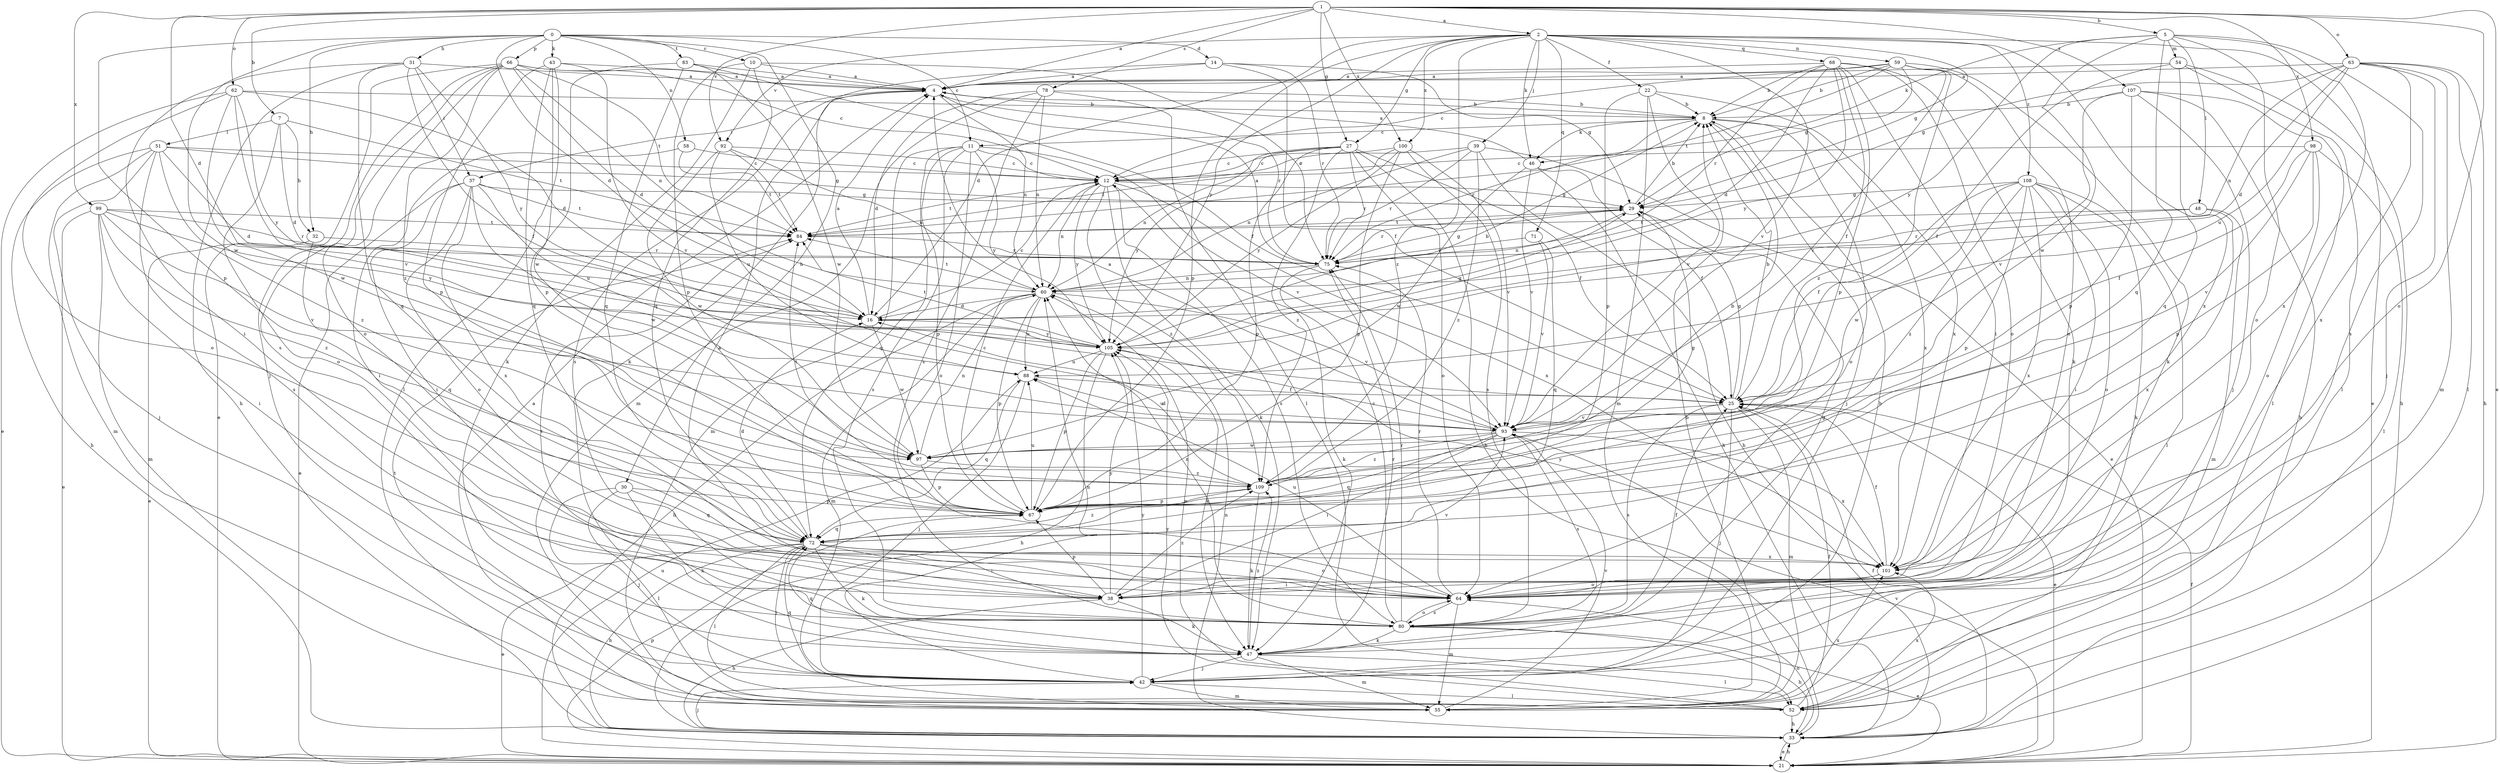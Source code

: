 strict digraph  {
0;
1;
2;
4;
5;
7;
8;
10;
11;
12;
14;
16;
21;
22;
25;
27;
29;
30;
31;
32;
33;
37;
38;
39;
42;
43;
46;
47;
48;
51;
52;
54;
55;
58;
59;
60;
62;
63;
64;
66;
67;
68;
71;
72;
75;
78;
80;
83;
84;
88;
92;
93;
97;
98;
99;
100;
101;
105;
107;
108;
109;
0 -> 10  [label=c];
0 -> 11  [label=c];
0 -> 14  [label=d];
0 -> 16  [label=d];
0 -> 30  [label=h];
0 -> 31  [label=h];
0 -> 32  [label=h];
0 -> 43  [label=k];
0 -> 58  [label=n];
0 -> 66  [label=p];
0 -> 67  [label=p];
0 -> 83  [label=t];
0 -> 97  [label=w];
1 -> 2  [label=a];
1 -> 4  [label=a];
1 -> 5  [label=b];
1 -> 7  [label=b];
1 -> 16  [label=d];
1 -> 21  [label=e];
1 -> 27  [label=g];
1 -> 62  [label=o];
1 -> 63  [label=o];
1 -> 64  [label=o];
1 -> 78  [label=s];
1 -> 92  [label=v];
1 -> 98  [label=x];
1 -> 99  [label=x];
1 -> 100  [label=x];
1 -> 107  [label=z];
2 -> 16  [label=d];
2 -> 21  [label=e];
2 -> 22  [label=f];
2 -> 27  [label=g];
2 -> 29  [label=g];
2 -> 39  [label=j];
2 -> 46  [label=k];
2 -> 59  [label=n];
2 -> 67  [label=p];
2 -> 68  [label=q];
2 -> 71  [label=q];
2 -> 92  [label=v];
2 -> 93  [label=v];
2 -> 100  [label=x];
2 -> 101  [label=x];
2 -> 105  [label=y];
2 -> 108  [label=z];
2 -> 109  [label=z];
4 -> 8  [label=b];
4 -> 37  [label=i];
4 -> 60  [label=n];
4 -> 75  [label=r];
4 -> 80  [label=s];
5 -> 46  [label=k];
5 -> 48  [label=l];
5 -> 54  [label=m];
5 -> 64  [label=o];
5 -> 72  [label=q];
5 -> 80  [label=s];
5 -> 97  [label=w];
5 -> 101  [label=x];
5 -> 105  [label=y];
7 -> 16  [label=d];
7 -> 32  [label=h];
7 -> 51  [label=l];
7 -> 64  [label=o];
7 -> 84  [label=t];
8 -> 11  [label=c];
8 -> 42  [label=j];
8 -> 46  [label=k];
8 -> 64  [label=o];
8 -> 75  [label=r];
8 -> 101  [label=x];
10 -> 4  [label=a];
10 -> 47  [label=k];
10 -> 67  [label=p];
10 -> 72  [label=q];
10 -> 75  [label=r];
11 -> 12  [label=c];
11 -> 55  [label=m];
11 -> 64  [label=o];
11 -> 67  [label=p];
11 -> 72  [label=q];
11 -> 80  [label=s];
11 -> 93  [label=v];
11 -> 105  [label=y];
12 -> 29  [label=g];
12 -> 47  [label=k];
12 -> 60  [label=n];
12 -> 80  [label=s];
12 -> 84  [label=t];
12 -> 101  [label=x];
12 -> 105  [label=y];
12 -> 109  [label=z];
14 -> 4  [label=a];
14 -> 25  [label=f];
14 -> 29  [label=g];
14 -> 47  [label=k];
14 -> 75  [label=r];
16 -> 4  [label=a];
16 -> 12  [label=c];
16 -> 97  [label=w];
16 -> 105  [label=y];
21 -> 25  [label=f];
21 -> 33  [label=h];
21 -> 67  [label=p];
21 -> 88  [label=u];
21 -> 93  [label=v];
22 -> 8  [label=b];
22 -> 55  [label=m];
22 -> 67  [label=p];
22 -> 93  [label=v];
22 -> 101  [label=x];
25 -> 8  [label=b];
25 -> 21  [label=e];
25 -> 29  [label=g];
25 -> 42  [label=j];
25 -> 55  [label=m];
25 -> 80  [label=s];
25 -> 93  [label=v];
27 -> 12  [label=c];
27 -> 25  [label=f];
27 -> 33  [label=h];
27 -> 60  [label=n];
27 -> 64  [label=o];
27 -> 67  [label=p];
27 -> 75  [label=r];
27 -> 105  [label=y];
27 -> 109  [label=z];
29 -> 8  [label=b];
29 -> 60  [label=n];
29 -> 75  [label=r];
29 -> 84  [label=t];
30 -> 42  [label=j];
30 -> 47  [label=k];
30 -> 52  [label=l];
30 -> 67  [label=p];
30 -> 72  [label=q];
31 -> 4  [label=a];
31 -> 25  [label=f];
31 -> 33  [label=h];
31 -> 37  [label=i];
31 -> 38  [label=i];
31 -> 72  [label=q];
31 -> 105  [label=y];
32 -> 21  [label=e];
32 -> 72  [label=q];
32 -> 75  [label=r];
33 -> 21  [label=e];
33 -> 25  [label=f];
33 -> 42  [label=j];
33 -> 60  [label=n];
33 -> 64  [label=o];
37 -> 21  [label=e];
37 -> 29  [label=g];
37 -> 38  [label=i];
37 -> 64  [label=o];
37 -> 84  [label=t];
37 -> 88  [label=u];
37 -> 97  [label=w];
37 -> 101  [label=x];
38 -> 33  [label=h];
38 -> 47  [label=k];
38 -> 67  [label=p];
38 -> 93  [label=v];
38 -> 105  [label=y];
38 -> 109  [label=z];
39 -> 12  [label=c];
39 -> 21  [label=e];
39 -> 33  [label=h];
39 -> 60  [label=n];
39 -> 75  [label=r];
39 -> 109  [label=z];
42 -> 8  [label=b];
42 -> 52  [label=l];
42 -> 55  [label=m];
42 -> 60  [label=n];
42 -> 72  [label=q];
42 -> 105  [label=y];
43 -> 4  [label=a];
43 -> 52  [label=l];
43 -> 67  [label=p];
43 -> 72  [label=q];
43 -> 93  [label=v];
43 -> 97  [label=w];
46 -> 4  [label=a];
46 -> 25  [label=f];
46 -> 33  [label=h];
46 -> 93  [label=v];
46 -> 97  [label=w];
47 -> 42  [label=j];
47 -> 52  [label=l];
47 -> 55  [label=m];
47 -> 72  [label=q];
47 -> 75  [label=r];
47 -> 109  [label=z];
48 -> 55  [label=m];
48 -> 75  [label=r];
48 -> 84  [label=t];
48 -> 101  [label=x];
51 -> 12  [label=c];
51 -> 16  [label=d];
51 -> 29  [label=g];
51 -> 33  [label=h];
51 -> 42  [label=j];
51 -> 55  [label=m];
51 -> 80  [label=s];
51 -> 109  [label=z];
52 -> 25  [label=f];
52 -> 33  [label=h];
52 -> 60  [label=n];
52 -> 84  [label=t];
52 -> 101  [label=x];
52 -> 105  [label=y];
54 -> 4  [label=a];
54 -> 25  [label=f];
54 -> 33  [label=h];
54 -> 52  [label=l];
54 -> 72  [label=q];
55 -> 4  [label=a];
55 -> 8  [label=b];
55 -> 93  [label=v];
55 -> 101  [label=x];
58 -> 12  [label=c];
58 -> 38  [label=i];
58 -> 84  [label=t];
59 -> 4  [label=a];
59 -> 8  [label=b];
59 -> 12  [label=c];
59 -> 29  [label=g];
59 -> 47  [label=k];
59 -> 64  [label=o];
59 -> 84  [label=t];
59 -> 93  [label=v];
59 -> 109  [label=z];
60 -> 16  [label=d];
60 -> 33  [label=h];
60 -> 55  [label=m];
60 -> 67  [label=p];
60 -> 84  [label=t];
60 -> 88  [label=u];
60 -> 93  [label=v];
62 -> 8  [label=b];
62 -> 16  [label=d];
62 -> 21  [label=e];
62 -> 64  [label=o];
62 -> 93  [label=v];
62 -> 97  [label=w];
62 -> 105  [label=y];
63 -> 4  [label=a];
63 -> 16  [label=d];
63 -> 29  [label=g];
63 -> 33  [label=h];
63 -> 42  [label=j];
63 -> 52  [label=l];
63 -> 55  [label=m];
63 -> 60  [label=n];
63 -> 88  [label=u];
63 -> 101  [label=x];
64 -> 4  [label=a];
64 -> 55  [label=m];
64 -> 75  [label=r];
64 -> 80  [label=s];
64 -> 88  [label=u];
66 -> 4  [label=a];
66 -> 12  [label=c];
66 -> 16  [label=d];
66 -> 21  [label=e];
66 -> 42  [label=j];
66 -> 60  [label=n];
66 -> 64  [label=o];
66 -> 80  [label=s];
66 -> 84  [label=t];
66 -> 109  [label=z];
67 -> 12  [label=c];
67 -> 72  [label=q];
67 -> 88  [label=u];
68 -> 4  [label=a];
68 -> 8  [label=b];
68 -> 16  [label=d];
68 -> 25  [label=f];
68 -> 38  [label=i];
68 -> 47  [label=k];
68 -> 64  [label=o];
68 -> 67  [label=p];
68 -> 75  [label=r];
68 -> 105  [label=y];
71 -> 72  [label=q];
71 -> 75  [label=r];
71 -> 93  [label=v];
72 -> 16  [label=d];
72 -> 21  [label=e];
72 -> 33  [label=h];
72 -> 38  [label=i];
72 -> 42  [label=j];
72 -> 47  [label=k];
72 -> 52  [label=l];
72 -> 64  [label=o];
72 -> 101  [label=x];
72 -> 109  [label=z];
75 -> 4  [label=a];
75 -> 29  [label=g];
75 -> 47  [label=k];
75 -> 60  [label=n];
78 -> 8  [label=b];
78 -> 16  [label=d];
78 -> 52  [label=l];
78 -> 55  [label=m];
78 -> 60  [label=n];
78 -> 80  [label=s];
80 -> 12  [label=c];
80 -> 21  [label=e];
80 -> 25  [label=f];
80 -> 29  [label=g];
80 -> 33  [label=h];
80 -> 47  [label=k];
80 -> 60  [label=n];
80 -> 64  [label=o];
80 -> 75  [label=r];
80 -> 84  [label=t];
83 -> 4  [label=a];
83 -> 25  [label=f];
83 -> 67  [label=p];
83 -> 72  [label=q];
83 -> 97  [label=w];
84 -> 75  [label=r];
88 -> 25  [label=f];
88 -> 42  [label=j];
88 -> 72  [label=q];
92 -> 12  [label=c];
92 -> 60  [label=n];
92 -> 84  [label=t];
92 -> 88  [label=u];
92 -> 97  [label=w];
93 -> 4  [label=a];
93 -> 38  [label=i];
93 -> 72  [label=q];
93 -> 80  [label=s];
93 -> 88  [label=u];
93 -> 97  [label=w];
93 -> 101  [label=x];
93 -> 109  [label=z];
97 -> 60  [label=n];
97 -> 67  [label=p];
97 -> 109  [label=z];
98 -> 12  [label=c];
98 -> 25  [label=f];
98 -> 52  [label=l];
98 -> 64  [label=o];
98 -> 67  [label=p];
98 -> 93  [label=v];
99 -> 21  [label=e];
99 -> 38  [label=i];
99 -> 55  [label=m];
99 -> 75  [label=r];
99 -> 84  [label=t];
99 -> 93  [label=v];
99 -> 105  [label=y];
99 -> 109  [label=z];
100 -> 12  [label=c];
100 -> 67  [label=p];
100 -> 80  [label=s];
100 -> 84  [label=t];
100 -> 93  [label=v];
100 -> 105  [label=y];
101 -> 25  [label=f];
101 -> 38  [label=i];
101 -> 64  [label=o];
101 -> 105  [label=y];
105 -> 8  [label=b];
105 -> 29  [label=g];
105 -> 33  [label=h];
105 -> 47  [label=k];
105 -> 67  [label=p];
105 -> 84  [label=t];
105 -> 88  [label=u];
107 -> 8  [label=b];
107 -> 33  [label=h];
107 -> 42  [label=j];
107 -> 52  [label=l];
107 -> 67  [label=p];
107 -> 93  [label=v];
108 -> 25  [label=f];
108 -> 29  [label=g];
108 -> 38  [label=i];
108 -> 47  [label=k];
108 -> 52  [label=l];
108 -> 64  [label=o];
108 -> 67  [label=p];
108 -> 97  [label=w];
108 -> 101  [label=x];
108 -> 109  [label=z];
109 -> 8  [label=b];
109 -> 16  [label=d];
109 -> 29  [label=g];
109 -> 47  [label=k];
109 -> 67  [label=p];
109 -> 84  [label=t];
}

